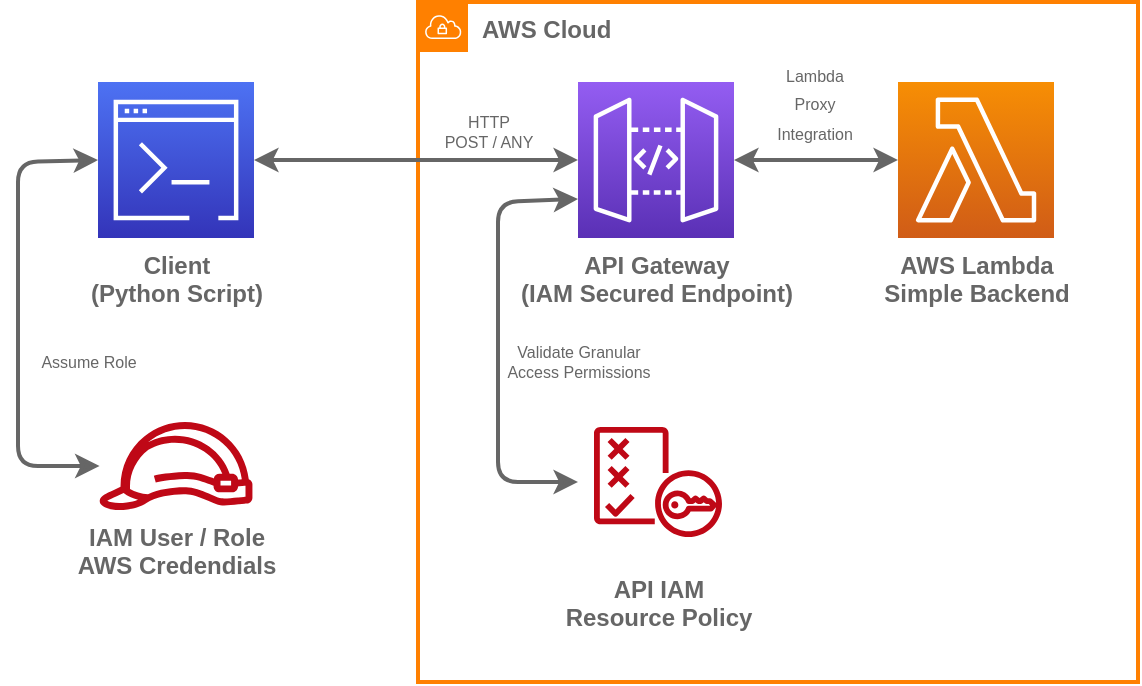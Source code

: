 <mxfile>
    <diagram id="PqBEZ3kT-9vtqBbbz06q" name="Page-1">
        <mxGraphModel dx="587" dy="633" grid="1" gridSize="10" guides="1" tooltips="1" connect="1" arrows="1" fold="1" page="1" pageScale="1" pageWidth="827" pageHeight="1169" math="0" shadow="0">
            <root>
                <mxCell id="0"/>
                <mxCell id="1" parent="0"/>
                <mxCell id="4" value="&lt;font color=&quot;#666666&quot;&gt;&lt;b&gt;AWS Cloud&lt;/b&gt;&lt;/font&gt;" style="points=[[0,0],[0.25,0],[0.5,0],[0.75,0],[1,0],[1,0.25],[1,0.5],[1,0.75],[1,1],[0.75,1],[0.5,1],[0.25,1],[0,1],[0,0.75],[0,0.5],[0,0.25]];outlineConnect=0;html=1;whiteSpace=wrap;fontSize=12;fontStyle=0;container=1;pointerEvents=0;collapsible=0;recursiveResize=0;shape=mxgraph.aws4.group;grIcon=mxgraph.aws4.group_vpc;strokeColor=#FF8000;fillColor=none;verticalAlign=top;align=left;spacingLeft=30;dashed=0;strokeWidth=2;" parent="1" vertex="1">
                    <mxGeometry x="210" y="10" width="360" height="340" as="geometry"/>
                </mxCell>
                <mxCell id="12" style="edgeStyle=none;html=1;exitX=1;exitY=0.5;exitDx=0;exitDy=0;exitPerimeter=0;strokeWidth=2;startArrow=classic;startFill=1;strokeColor=#666666;" parent="4" source="2" target="3" edge="1">
                    <mxGeometry relative="1" as="geometry"/>
                </mxCell>
                <mxCell id="15" style="edgeStyle=none;html=1;exitX=0;exitY=0.75;exitDx=0;exitDy=0;exitPerimeter=0;strokeWidth=2;startArrow=classic;startFill=1;strokeColor=#666666;" parent="4" source="2" target="10" edge="1">
                    <mxGeometry relative="1" as="geometry">
                        <Array as="points">
                            <mxPoint x="40" y="100"/>
                            <mxPoint x="40" y="240"/>
                        </Array>
                    </mxGeometry>
                </mxCell>
                <mxCell id="2" value="&lt;b&gt;API Gateway&lt;br&gt;(IAM Secured Endpoint)&lt;/b&gt;" style="sketch=0;points=[[0,0,0],[0.25,0,0],[0.5,0,0],[0.75,0,0],[1,0,0],[0,1,0],[0.25,1,0],[0.5,1,0],[0.75,1,0],[1,1,0],[0,0.25,0],[0,0.5,0],[0,0.75,0],[1,0.25,0],[1,0.5,0],[1,0.75,0]];outlineConnect=0;fontColor=#666666;gradientColor=#945DF2;gradientDirection=north;fillColor=#5A30B5;strokeColor=#ffffff;dashed=0;verticalLabelPosition=bottom;verticalAlign=top;align=center;html=1;fontSize=12;fontStyle=0;aspect=fixed;shape=mxgraph.aws4.resourceIcon;resIcon=mxgraph.aws4.api_gateway;" parent="4" vertex="1">
                    <mxGeometry x="80" y="40" width="78" height="78" as="geometry"/>
                </mxCell>
                <mxCell id="10" value="&lt;b&gt;API IAM&lt;br&gt;Resource Policy&lt;/b&gt;" style="sketch=0;outlineConnect=0;fillColor=none;dashed=0;verticalLabelPosition=bottom;verticalAlign=top;align=center;html=1;fontSize=12;fontStyle=0;aspect=fixed;shape=mxgraph.aws4.resourceIcon;resIcon=mxgraph.aws4.policy;strokeColor=#bf0816;fontColor=#666666;" parent="4" vertex="1">
                    <mxGeometry x="80" y="200" width="80" height="80" as="geometry"/>
                </mxCell>
                <mxCell id="3" value="&lt;b&gt;AWS Lambda&lt;br&gt;Simple Backend&lt;/b&gt;" style="sketch=0;points=[[0,0,0],[0.25,0,0],[0.5,0,0],[0.75,0,0],[1,0,0],[0,1,0],[0.25,1,0],[0.5,1,0],[0.75,1,0],[1,1,0],[0,0.25,0],[0,0.5,0],[0,0.75,0],[1,0.25,0],[1,0.5,0],[1,0.75,0]];outlineConnect=0;fontColor=#666666;gradientColor=#F78E04;gradientDirection=north;fillColor=#D05C17;strokeColor=#ffffff;dashed=0;verticalLabelPosition=bottom;verticalAlign=top;align=center;html=1;fontSize=12;fontStyle=0;aspect=fixed;shape=mxgraph.aws4.resourceIcon;resIcon=mxgraph.aws4.lambda;" parent="4" vertex="1">
                    <mxGeometry x="240" y="40" width="78" height="78" as="geometry"/>
                </mxCell>
                <mxCell id="16" value="&lt;font color=&quot;#666666&quot; style=&quot;font-size: 8px;&quot;&gt;Lambda&lt;br&gt;Proxy&lt;br&gt;Integration&lt;/font&gt;" style="text;html=1;align=center;verticalAlign=middle;resizable=0;points=[];autosize=1;strokeColor=none;fillColor=none;labelBorderColor=none;" vertex="1" parent="4">
                    <mxGeometry x="168" y="20" width="60" height="60" as="geometry"/>
                </mxCell>
                <mxCell id="18" value="&lt;font color=&quot;#666666&quot;&gt;Validate Granular &lt;br&gt;Access Permissions&lt;/font&gt;" style="text;html=1;align=center;verticalAlign=middle;resizable=0;points=[];autosize=1;strokeColor=none;fillColor=none;fontSize=8;" vertex="1" parent="4">
                    <mxGeometry x="30" y="165" width="100" height="30" as="geometry"/>
                </mxCell>
                <mxCell id="19" value="HTTP&lt;br&gt;POST / ANY" style="text;html=1;align=center;verticalAlign=middle;resizable=0;points=[];autosize=1;strokeColor=none;fillColor=none;fontSize=8;fontColor=#666666;" vertex="1" parent="4">
                    <mxGeometry y="50" width="70" height="30" as="geometry"/>
                </mxCell>
                <mxCell id="5" value="&lt;b&gt;IAM User / Role&lt;br&gt;AWS Credendials&lt;/b&gt;" style="sketch=0;outlineConnect=0;fontColor=#666666;gradientColor=none;fillColor=#BF0816;strokeColor=none;dashed=0;verticalLabelPosition=bottom;verticalAlign=top;align=center;html=1;fontSize=12;fontStyle=0;aspect=fixed;pointerEvents=1;shape=mxgraph.aws4.role;" parent="1" vertex="1">
                    <mxGeometry x="50" y="220" width="78" height="44" as="geometry"/>
                </mxCell>
                <mxCell id="8" style="edgeStyle=none;html=1;exitX=0;exitY=0.5;exitDx=0;exitDy=0;exitPerimeter=0;startArrow=classic;startFill=1;strokeWidth=2;strokeColor=#666666;" parent="1" source="6" target="5" edge="1">
                    <mxGeometry relative="1" as="geometry">
                        <Array as="points">
                            <mxPoint x="10" y="90"/>
                            <mxPoint x="10" y="170"/>
                            <mxPoint x="10" y="242"/>
                        </Array>
                    </mxGeometry>
                </mxCell>
                <mxCell id="9" style="edgeStyle=none;html=1;exitX=1;exitY=0.5;exitDx=0;exitDy=0;exitPerimeter=0;entryX=0;entryY=0.5;entryDx=0;entryDy=0;entryPerimeter=0;strokeWidth=2;startArrow=classic;startFill=1;strokeColor=#666666;" parent="1" source="6" target="2" edge="1">
                    <mxGeometry relative="1" as="geometry"/>
                </mxCell>
                <mxCell id="6" value="&lt;b&gt;Client&lt;br&gt;(Python Script)&lt;/b&gt;" style="sketch=0;points=[[0,0,0],[0.25,0,0],[0.5,0,0],[0.75,0,0],[1,0,0],[0,1,0],[0.25,1,0],[0.5,1,0],[0.75,1,0],[1,1,0],[0,0.25,0],[0,0.5,0],[0,0.75,0],[1,0.25,0],[1,0.5,0],[1,0.75,0]];outlineConnect=0;fontColor=#666666;gradientColor=#4D72F3;gradientDirection=north;fillColor=#3334B9;strokeColor=#ffffff;dashed=0;verticalLabelPosition=bottom;verticalAlign=top;align=center;html=1;fontSize=12;fontStyle=0;aspect=fixed;shape=mxgraph.aws4.resourceIcon;resIcon=mxgraph.aws4.command_line_interface;" parent="1" vertex="1">
                    <mxGeometry x="50" y="50" width="78" height="78" as="geometry"/>
                </mxCell>
                <mxCell id="17" value="&lt;font color=&quot;#666666&quot;&gt;Assume Role&lt;/font&gt;" style="text;html=1;align=center;verticalAlign=middle;resizable=0;points=[];autosize=1;strokeColor=none;fillColor=none;fontSize=8;" vertex="1" parent="1">
                    <mxGeometry x="10" y="180" width="70" height="20" as="geometry"/>
                </mxCell>
            </root>
        </mxGraphModel>
    </diagram>
</mxfile>